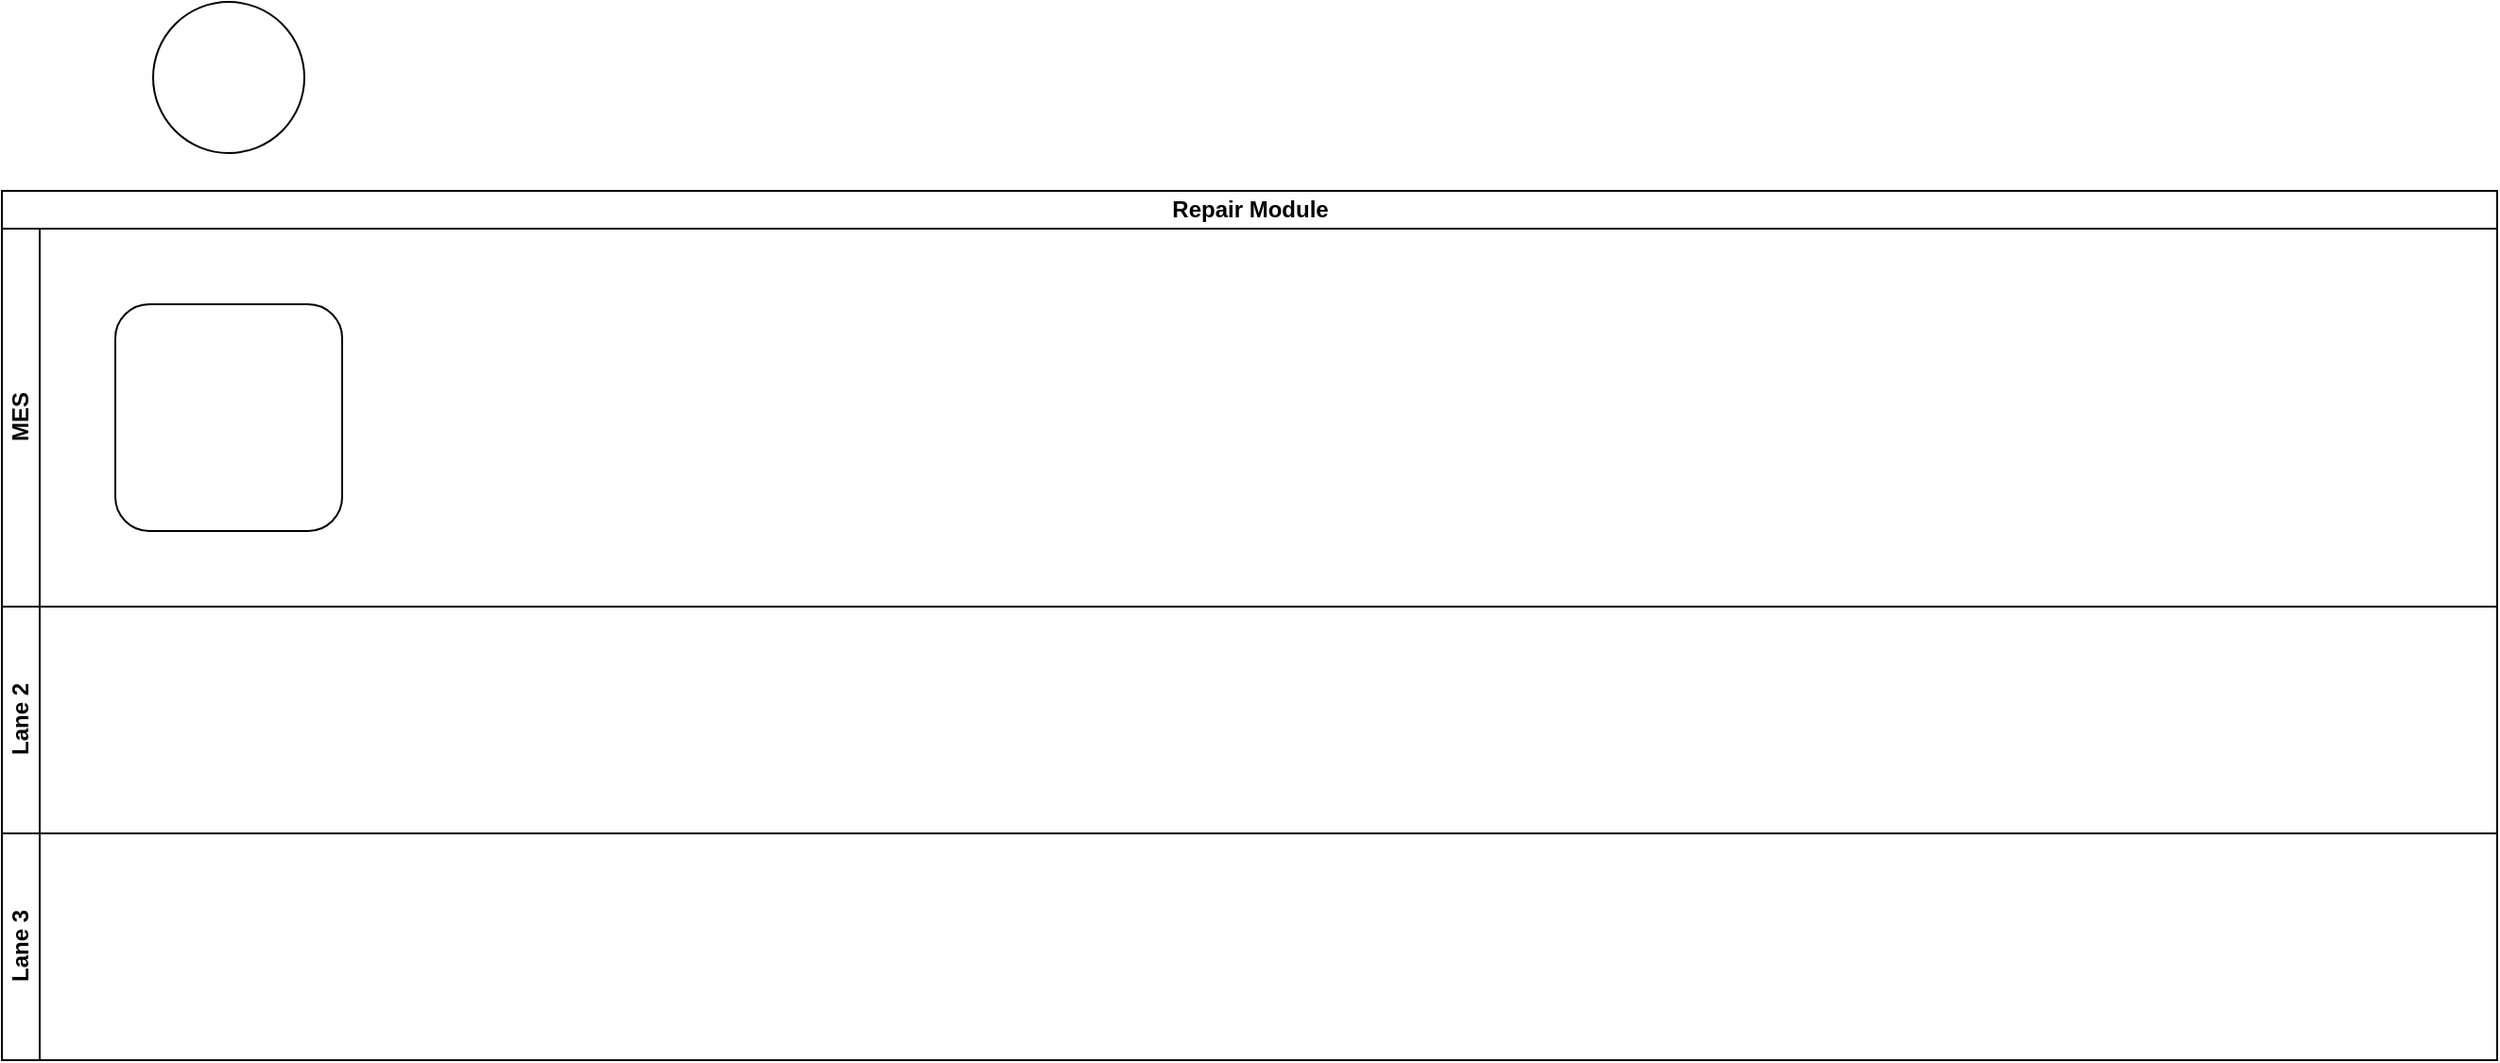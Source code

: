 <mxfile version="22.1.18" type="github">
  <diagram name="Page-1" id="-Le3ZrVKYhISUuf_iz9a">
    <mxGraphModel dx="1979" dy="1145" grid="1" gridSize="10" guides="1" tooltips="1" connect="1" arrows="1" fold="1" page="1" pageScale="1" pageWidth="1169" pageHeight="827" math="0" shadow="0">
      <root>
        <mxCell id="0" />
        <mxCell id="1" parent="0" />
        <mxCell id="Et3zlpWZ9Y6Vf8EzI1Px-2" value="Repair Module" style="swimlane;childLayout=stackLayout;resizeParent=1;resizeParentMax=0;horizontal=1;startSize=20;horizontalStack=0;html=1;" vertex="1" parent="1">
          <mxGeometry x="60" y="140" width="1320" height="460" as="geometry" />
        </mxCell>
        <mxCell id="Et3zlpWZ9Y6Vf8EzI1Px-3" value="MES" style="swimlane;startSize=20;horizontal=0;html=1;" vertex="1" parent="Et3zlpWZ9Y6Vf8EzI1Px-2">
          <mxGeometry y="20" width="1320" height="200" as="geometry" />
        </mxCell>
        <mxCell id="Et3zlpWZ9Y6Vf8EzI1Px-1" value="" style="rounded=1;whiteSpace=wrap;html=1;" vertex="1" parent="Et3zlpWZ9Y6Vf8EzI1Px-3">
          <mxGeometry x="60" y="40" width="120" height="120" as="geometry" />
        </mxCell>
        <mxCell id="Et3zlpWZ9Y6Vf8EzI1Px-4" value="Lane 2" style="swimlane;startSize=20;horizontal=0;html=1;" vertex="1" parent="Et3zlpWZ9Y6Vf8EzI1Px-2">
          <mxGeometry y="220" width="1320" height="120" as="geometry" />
        </mxCell>
        <mxCell id="Et3zlpWZ9Y6Vf8EzI1Px-5" value="Lane 3" style="swimlane;startSize=20;horizontal=0;html=1;" vertex="1" parent="Et3zlpWZ9Y6Vf8EzI1Px-2">
          <mxGeometry y="340" width="1320" height="120" as="geometry" />
        </mxCell>
        <mxCell id="Et3zlpWZ9Y6Vf8EzI1Px-6" value="" style="ellipse;whiteSpace=wrap;html=1;aspect=fixed;" vertex="1" parent="1">
          <mxGeometry x="140" y="40" width="80" height="80" as="geometry" />
        </mxCell>
      </root>
    </mxGraphModel>
  </diagram>
</mxfile>
